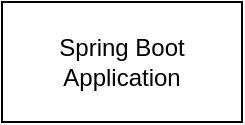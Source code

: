 <mxfile version="15.2.7" type="github">
  <diagram id="SRsTP90Qnp9mqJ4HNF-m" name="Page-1">
    <mxGraphModel dx="964" dy="587" grid="1" gridSize="10" guides="1" tooltips="1" connect="1" arrows="1" fold="1" page="1" pageScale="1" pageWidth="827" pageHeight="1169" math="0" shadow="0">
      <root>
        <mxCell id="0" />
        <mxCell id="1" parent="0" />
        <mxCell id="emv1BkpPV5cpTUTN_IvV-1" value="Spring Boot Application" style="whiteSpace=wrap;html=1;" vertex="1" parent="1">
          <mxGeometry x="360" y="120" width="120" height="60" as="geometry" />
        </mxCell>
      </root>
    </mxGraphModel>
  </diagram>
</mxfile>
